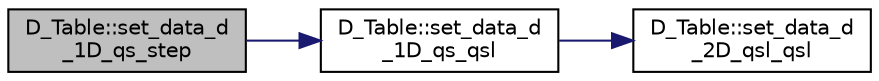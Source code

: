 digraph "D_Table::set_data_d_1D_qs_step"
{
 // LATEX_PDF_SIZE
  edge [fontname="Helvetica",fontsize="10",labelfontname="Helvetica",labelfontsize="10"];
  node [fontname="Helvetica",fontsize="10",shape=record];
  rankdir="LR";
  Node1 [label="D_Table::set_data_d\l_1D_qs_step",height=0.2,width=0.4,color="black", fillcolor="grey75", style="filled", fontcolor="black",tooltip=" "];
  Node1 -> Node2 [color="midnightblue",fontsize="10",style="solid",fontname="Helvetica"];
  Node2 [label="D_Table::set_data_d\l_1D_qs_qsl",height=0.2,width=0.4,color="black", fillcolor="white", style="filled",URL="$class_d___table.html#af9c8fd6e59f83ed5daa65d146d76055c",tooltip=" "];
  Node2 -> Node3 [color="midnightblue",fontsize="10",style="solid",fontname="Helvetica"];
  Node3 [label="D_Table::set_data_d\l_2D_qsl_qsl",height=0.2,width=0.4,color="black", fillcolor="white", style="filled",URL="$class_d___table.html#a779b19bf561f42b1eee1834ec2ea2f01",tooltip=" "];
}

